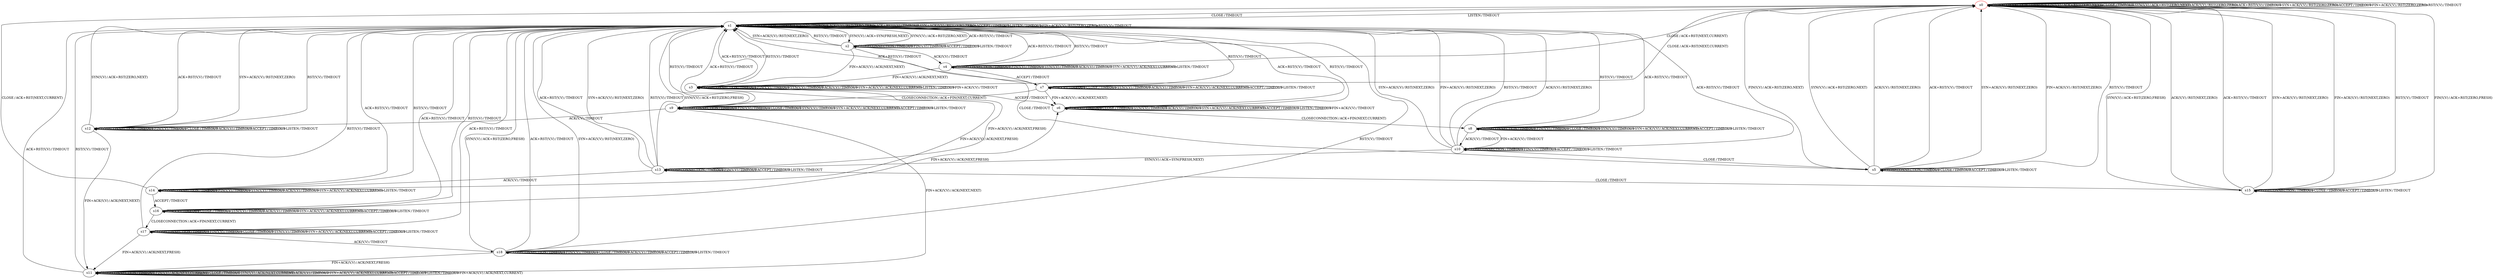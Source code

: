 digraph G {
label=""
s0 [color="red"]
s1
s2
s3
s4
s5
s6
s7
s8
s9
s10
s11
s12
s13
s14
s15
s16
s17
s18
s0 [label="s0"];
s0 -> s0[label=<<table border="0" cellpadding="1" cellspacing="0"><tr><td>CLOSECONNECTION</td><td>/</td><td>TIMEOUT</td></tr></table>>]
s0 -> s0[label=<<table border="0" cellpadding="1" cellspacing="0"><tr><td>FIN(V,V)</td><td>/</td><td>ACK+RST(ZERO,NEXT)</td></tr></table>>]
s0 -> s0[label=<<table border="0" cellpadding="1" cellspacing="0"><tr><td>CLOSE</td><td>/</td><td>TIMEOUT</td></tr></table>>]
s0 -> s0[label=<<table border="0" cellpadding="1" cellspacing="0"><tr><td>SYN(V,V)</td><td>/</td><td>ACK+RST(ZERO,NEXT)</td></tr></table>>]
s0 -> s0[label=<<table border="0" cellpadding="1" cellspacing="0"><tr><td>ACK(V,V)</td><td>/</td><td>RST(ZERO,ZERO)</td></tr></table>>]
s0 -> s0[label=<<table border="0" cellpadding="1" cellspacing="0"><tr><td>ACK+RST(V,V)</td><td>/</td><td>TIMEOUT</td></tr></table>>]
s0 -> s0[label=<<table border="0" cellpadding="1" cellspacing="0"><tr><td>SYN+ACK(V,V)</td><td>/</td><td>RST(ZERO,ZERO)</td></tr></table>>]
s0 -> s0[label=<<table border="0" cellpadding="1" cellspacing="0"><tr><td>ACCEPT</td><td>/</td><td>TIMEOUT</td></tr></table>>]
s0 -> s1[label=<<table border="0" cellpadding="1" cellspacing="0"><tr><td>LISTEN</td><td>/</td><td>TIMEOUT</td></tr></table>>]
s0 -> s0[label=<<table border="0" cellpadding="1" cellspacing="0"><tr><td>FIN+ACK(V,V)</td><td>/</td><td>RST(ZERO,ZERO)</td></tr></table>>]
s0 -> s0[label=<<table border="0" cellpadding="1" cellspacing="0"><tr><td>RST(V,V)</td><td>/</td><td>TIMEOUT</td></tr></table>>]
s1 [label="s1"];
s1 -> s1[label=<<table border="0" cellpadding="1" cellspacing="0"><tr><td>CLOSECONNECTION</td><td>/</td><td>TIMEOUT</td></tr></table>>]
s1 -> s1[label=<<table border="0" cellpadding="1" cellspacing="0"><tr><td>FIN(V,V)</td><td>/</td><td>TIMEOUT</td></tr></table>>]
s1 -> s0[label=<<table border="0" cellpadding="1" cellspacing="0"><tr><td>CLOSE</td><td>/</td><td>TIMEOUT</td></tr></table>>]
s1 -> s2[label=<<table border="0" cellpadding="1" cellspacing="0"><tr><td>SYN(V,V)</td><td>/</td><td>ACK+SYN(FRESH,NEXT)</td></tr></table>>]
s1 -> s1[label=<<table border="0" cellpadding="1" cellspacing="0"><tr><td>ACK(V,V)</td><td>/</td><td>RST(ZERO,ZERO)</td></tr></table>>]
s1 -> s1[label=<<table border="0" cellpadding="1" cellspacing="0"><tr><td>ACK+RST(V,V)</td><td>/</td><td>TIMEOUT</td></tr></table>>]
s1 -> s1[label=<<table border="0" cellpadding="1" cellspacing="0"><tr><td>SYN+ACK(V,V)</td><td>/</td><td>RST(ZERO,ZERO)</td></tr></table>>]
s1 -> s1[label=<<table border="0" cellpadding="1" cellspacing="0"><tr><td>ACCEPT</td><td>/</td><td>TIMEOUT</td></tr></table>>]
s1 -> s1[label=<<table border="0" cellpadding="1" cellspacing="0"><tr><td>LISTEN</td><td>/</td><td>TIMEOUT</td></tr></table>>]
s1 -> s1[label=<<table border="0" cellpadding="1" cellspacing="0"><tr><td>FIN+ACK(V,V)</td><td>/</td><td>RST(ZERO,ZERO)</td></tr></table>>]
s1 -> s1[label=<<table border="0" cellpadding="1" cellspacing="0"><tr><td>RST(V,V)</td><td>/</td><td>TIMEOUT</td></tr></table>>]
s2 [label="s2"];
s2 -> s2[label=<<table border="0" cellpadding="1" cellspacing="0"><tr><td>CLOSECONNECTION</td><td>/</td><td>TIMEOUT</td></tr></table>>]
s2 -> s2[label=<<table border="0" cellpadding="1" cellspacing="0"><tr><td>FIN(V,V)</td><td>/</td><td>TIMEOUT</td></tr></table>>]
s2 -> s5[label=<<table border="0" cellpadding="1" cellspacing="0"><tr><td>CLOSE</td><td>/</td><td>TIMEOUT</td></tr></table>>]
s2 -> s1[label=<<table border="0" cellpadding="1" cellspacing="0"><tr><td>SYN(V,V)</td><td>/</td><td>ACK+RST(ZERO,NEXT)</td></tr></table>>]
s2 -> s4[label=<<table border="0" cellpadding="1" cellspacing="0"><tr><td>ACK(V,V)</td><td>/</td><td>TIMEOUT</td></tr></table>>]
s2 -> s1[label=<<table border="0" cellpadding="1" cellspacing="0"><tr><td>ACK+RST(V,V)</td><td>/</td><td>TIMEOUT</td></tr></table>>]
s2 -> s1[label=<<table border="0" cellpadding="1" cellspacing="0"><tr><td>SYN+ACK(V,V)</td><td>/</td><td>RST(NEXT,ZERO)</td></tr></table>>]
s2 -> s2[label=<<table border="0" cellpadding="1" cellspacing="0"><tr><td>ACCEPT</td><td>/</td><td>TIMEOUT</td></tr></table>>]
s2 -> s2[label=<<table border="0" cellpadding="1" cellspacing="0"><tr><td>LISTEN</td><td>/</td><td>TIMEOUT</td></tr></table>>]
s2 -> s3[label=<<table border="0" cellpadding="1" cellspacing="0"><tr><td>FIN+ACK(V,V)</td><td>/</td><td>ACK(NEXT,NEXT)</td></tr></table>>]
s2 -> s1[label=<<table border="0" cellpadding="1" cellspacing="0"><tr><td>RST(V,V)</td><td>/</td><td>TIMEOUT</td></tr></table>>]
s3 [label="s3"];
s3 -> s3[label=<<table border="0" cellpadding="1" cellspacing="0"><tr><td>CLOSECONNECTION</td><td>/</td><td>TIMEOUT</td></tr></table>>]
s3 -> s3[label=<<table border="0" cellpadding="1" cellspacing="0"><tr><td>FIN(V,V)</td><td>/</td><td>TIMEOUT</td></tr></table>>]
s3 -> s0[label=<<table border="0" cellpadding="1" cellspacing="0"><tr><td>CLOSE</td><td>/</td><td>ACK+RST(NEXT,CURRENT)</td></tr></table>>]
s3 -> s3[label=<<table border="0" cellpadding="1" cellspacing="0"><tr><td>SYN(V,V)</td><td>/</td><td>TIMEOUT</td></tr></table>>]
s3 -> s3[label=<<table border="0" cellpadding="1" cellspacing="0"><tr><td>ACK(V,V)</td><td>/</td><td>TIMEOUT</td></tr></table>>]
s3 -> s1[label=<<table border="0" cellpadding="1" cellspacing="0"><tr><td>ACK+RST(V,V)</td><td>/</td><td>TIMEOUT</td></tr></table>>]
s3 -> s3[label=<<table border="0" cellpadding="1" cellspacing="0"><tr><td>SYN+ACK(V,V)</td><td>/</td><td>ACK(NEXT,CURRENT)</td></tr></table>>]
s3 -> s6[label=<<table border="0" cellpadding="1" cellspacing="0"><tr><td>ACCEPT</td><td>/</td><td>TIMEOUT</td></tr></table>>]
s3 -> s3[label=<<table border="0" cellpadding="1" cellspacing="0"><tr><td>LISTEN</td><td>/</td><td>TIMEOUT</td></tr></table>>]
s3 -> s3[label=<<table border="0" cellpadding="1" cellspacing="0"><tr><td>FIN+ACK(V,V)</td><td>/</td><td>TIMEOUT</td></tr></table>>]
s3 -> s1[label=<<table border="0" cellpadding="1" cellspacing="0"><tr><td>RST(V,V)</td><td>/</td><td>TIMEOUT</td></tr></table>>]
s4 [label="s4"];
s4 -> s4[label=<<table border="0" cellpadding="1" cellspacing="0"><tr><td>CLOSECONNECTION</td><td>/</td><td>TIMEOUT</td></tr></table>>]
s4 -> s4[label=<<table border="0" cellpadding="1" cellspacing="0"><tr><td>FIN(V,V)</td><td>/</td><td>TIMEOUT</td></tr></table>>]
s4 -> s0[label=<<table border="0" cellpadding="1" cellspacing="0"><tr><td>CLOSE</td><td>/</td><td>ACK+RST(NEXT,CURRENT)</td></tr></table>>]
s4 -> s4[label=<<table border="0" cellpadding="1" cellspacing="0"><tr><td>SYN(V,V)</td><td>/</td><td>TIMEOUT</td></tr></table>>]
s4 -> s4[label=<<table border="0" cellpadding="1" cellspacing="0"><tr><td>ACK(V,V)</td><td>/</td><td>TIMEOUT</td></tr></table>>]
s4 -> s1[label=<<table border="0" cellpadding="1" cellspacing="0"><tr><td>ACK+RST(V,V)</td><td>/</td><td>TIMEOUT</td></tr></table>>]
s4 -> s4[label=<<table border="0" cellpadding="1" cellspacing="0"><tr><td>SYN+ACK(V,V)</td><td>/</td><td>ACK(NEXT,CURRENT)</td></tr></table>>]
s4 -> s7[label=<<table border="0" cellpadding="1" cellspacing="0"><tr><td>ACCEPT</td><td>/</td><td>TIMEOUT</td></tr></table>>]
s4 -> s4[label=<<table border="0" cellpadding="1" cellspacing="0"><tr><td>LISTEN</td><td>/</td><td>TIMEOUT</td></tr></table>>]
s4 -> s3[label=<<table border="0" cellpadding="1" cellspacing="0"><tr><td>FIN+ACK(V,V)</td><td>/</td><td>ACK(NEXT,NEXT)</td></tr></table>>]
s4 -> s1[label=<<table border="0" cellpadding="1" cellspacing="0"><tr><td>RST(V,V)</td><td>/</td><td>TIMEOUT</td></tr></table>>]
s5 [label="s5"];
s5 -> s5[label=<<table border="0" cellpadding="1" cellspacing="0"><tr><td>CLOSECONNECTION</td><td>/</td><td>TIMEOUT</td></tr></table>>]
s5 -> s0[label=<<table border="0" cellpadding="1" cellspacing="0"><tr><td>FIN(V,V)</td><td>/</td><td>ACK+RST(ZERO,NEXT)</td></tr></table>>]
s5 -> s5[label=<<table border="0" cellpadding="1" cellspacing="0"><tr><td>CLOSE</td><td>/</td><td>TIMEOUT</td></tr></table>>]
s5 -> s0[label=<<table border="0" cellpadding="1" cellspacing="0"><tr><td>SYN(V,V)</td><td>/</td><td>ACK+RST(ZERO,NEXT)</td></tr></table>>]
s5 -> s0[label=<<table border="0" cellpadding="1" cellspacing="0"><tr><td>ACK(V,V)</td><td>/</td><td>RST(NEXT,ZERO)</td></tr></table>>]
s5 -> s0[label=<<table border="0" cellpadding="1" cellspacing="0"><tr><td>ACK+RST(V,V)</td><td>/</td><td>TIMEOUT</td></tr></table>>]
s5 -> s0[label=<<table border="0" cellpadding="1" cellspacing="0"><tr><td>SYN+ACK(V,V)</td><td>/</td><td>RST(NEXT,ZERO)</td></tr></table>>]
s5 -> s5[label=<<table border="0" cellpadding="1" cellspacing="0"><tr><td>ACCEPT</td><td>/</td><td>TIMEOUT</td></tr></table>>]
s5 -> s5[label=<<table border="0" cellpadding="1" cellspacing="0"><tr><td>LISTEN</td><td>/</td><td>TIMEOUT</td></tr></table>>]
s5 -> s0[label=<<table border="0" cellpadding="1" cellspacing="0"><tr><td>FIN+ACK(V,V)</td><td>/</td><td>RST(NEXT,ZERO)</td></tr></table>>]
s5 -> s0[label=<<table border="0" cellpadding="1" cellspacing="0"><tr><td>RST(V,V)</td><td>/</td><td>TIMEOUT</td></tr></table>>]
s6 [label="s6"];
s6 -> s8[label=<<table border="0" cellpadding="1" cellspacing="0"><tr><td>CLOSECONNECTION</td><td>/</td><td>ACK+FIN(NEXT,CURRENT)</td></tr></table>>]
s6 -> s6[label=<<table border="0" cellpadding="1" cellspacing="0"><tr><td>FIN(V,V)</td><td>/</td><td>TIMEOUT</td></tr></table>>]
s6 -> s6[label=<<table border="0" cellpadding="1" cellspacing="0"><tr><td>CLOSE</td><td>/</td><td>TIMEOUT</td></tr></table>>]
s6 -> s6[label=<<table border="0" cellpadding="1" cellspacing="0"><tr><td>SYN(V,V)</td><td>/</td><td>TIMEOUT</td></tr></table>>]
s6 -> s6[label=<<table border="0" cellpadding="1" cellspacing="0"><tr><td>ACK(V,V)</td><td>/</td><td>TIMEOUT</td></tr></table>>]
s6 -> s1[label=<<table border="0" cellpadding="1" cellspacing="0"><tr><td>ACK+RST(V,V)</td><td>/</td><td>TIMEOUT</td></tr></table>>]
s6 -> s6[label=<<table border="0" cellpadding="1" cellspacing="0"><tr><td>SYN+ACK(V,V)</td><td>/</td><td>ACK(NEXT,CURRENT)</td></tr></table>>]
s6 -> s6[label=<<table border="0" cellpadding="1" cellspacing="0"><tr><td>ACCEPT</td><td>/</td><td>TIMEOUT</td></tr></table>>]
s6 -> s6[label=<<table border="0" cellpadding="1" cellspacing="0"><tr><td>LISTEN</td><td>/</td><td>TIMEOUT</td></tr></table>>]
s6 -> s6[label=<<table border="0" cellpadding="1" cellspacing="0"><tr><td>FIN+ACK(V,V)</td><td>/</td><td>TIMEOUT</td></tr></table>>]
s6 -> s1[label=<<table border="0" cellpadding="1" cellspacing="0"><tr><td>RST(V,V)</td><td>/</td><td>TIMEOUT</td></tr></table>>]
s7 [label="s7"];
s7 -> s9[label=<<table border="0" cellpadding="1" cellspacing="0"><tr><td>CLOSECONNECTION</td><td>/</td><td>ACK+FIN(NEXT,CURRENT)</td></tr></table>>]
s7 -> s7[label=<<table border="0" cellpadding="1" cellspacing="0"><tr><td>FIN(V,V)</td><td>/</td><td>TIMEOUT</td></tr></table>>]
s7 -> s7[label=<<table border="0" cellpadding="1" cellspacing="0"><tr><td>CLOSE</td><td>/</td><td>TIMEOUT</td></tr></table>>]
s7 -> s7[label=<<table border="0" cellpadding="1" cellspacing="0"><tr><td>SYN(V,V)</td><td>/</td><td>TIMEOUT</td></tr></table>>]
s7 -> s7[label=<<table border="0" cellpadding="1" cellspacing="0"><tr><td>ACK(V,V)</td><td>/</td><td>TIMEOUT</td></tr></table>>]
s7 -> s1[label=<<table border="0" cellpadding="1" cellspacing="0"><tr><td>ACK+RST(V,V)</td><td>/</td><td>TIMEOUT</td></tr></table>>]
s7 -> s7[label=<<table border="0" cellpadding="1" cellspacing="0"><tr><td>SYN+ACK(V,V)</td><td>/</td><td>ACK(NEXT,CURRENT)</td></tr></table>>]
s7 -> s7[label=<<table border="0" cellpadding="1" cellspacing="0"><tr><td>ACCEPT</td><td>/</td><td>TIMEOUT</td></tr></table>>]
s7 -> s7[label=<<table border="0" cellpadding="1" cellspacing="0"><tr><td>LISTEN</td><td>/</td><td>TIMEOUT</td></tr></table>>]
s7 -> s6[label=<<table border="0" cellpadding="1" cellspacing="0"><tr><td>FIN+ACK(V,V)</td><td>/</td><td>ACK(NEXT,NEXT)</td></tr></table>>]
s7 -> s1[label=<<table border="0" cellpadding="1" cellspacing="0"><tr><td>RST(V,V)</td><td>/</td><td>TIMEOUT</td></tr></table>>]
s8 [label="s8"];
s8 -> s8[label=<<table border="0" cellpadding="1" cellspacing="0"><tr><td>CLOSECONNECTION</td><td>/</td><td>TIMEOUT</td></tr></table>>]
s8 -> s8[label=<<table border="0" cellpadding="1" cellspacing="0"><tr><td>FIN(V,V)</td><td>/</td><td>TIMEOUT</td></tr></table>>]
s8 -> s8[label=<<table border="0" cellpadding="1" cellspacing="0"><tr><td>CLOSE</td><td>/</td><td>TIMEOUT</td></tr></table>>]
s8 -> s8[label=<<table border="0" cellpadding="1" cellspacing="0"><tr><td>SYN(V,V)</td><td>/</td><td>TIMEOUT</td></tr></table>>]
s8 -> s10[label=<<table border="0" cellpadding="1" cellspacing="0"><tr><td>ACK(V,V)</td><td>/</td><td>TIMEOUT</td></tr></table>>]
s8 -> s1[label=<<table border="0" cellpadding="1" cellspacing="0"><tr><td>ACK+RST(V,V)</td><td>/</td><td>TIMEOUT</td></tr></table>>]
s8 -> s8[label=<<table border="0" cellpadding="1" cellspacing="0"><tr><td>SYN+ACK(V,V)</td><td>/</td><td>ACK(NEXT,CURRENT)</td></tr></table>>]
s8 -> s8[label=<<table border="0" cellpadding="1" cellspacing="0"><tr><td>ACCEPT</td><td>/</td><td>TIMEOUT</td></tr></table>>]
s8 -> s8[label=<<table border="0" cellpadding="1" cellspacing="0"><tr><td>LISTEN</td><td>/</td><td>TIMEOUT</td></tr></table>>]
s8 -> s10[label=<<table border="0" cellpadding="1" cellspacing="0"><tr><td>FIN+ACK(V,V)</td><td>/</td><td>TIMEOUT</td></tr></table>>]
s8 -> s1[label=<<table border="0" cellpadding="1" cellspacing="0"><tr><td>RST(V,V)</td><td>/</td><td>TIMEOUT</td></tr></table>>]
s9 [label="s9"];
s9 -> s9[label=<<table border="0" cellpadding="1" cellspacing="0"><tr><td>CLOSECONNECTION</td><td>/</td><td>TIMEOUT</td></tr></table>>]
s9 -> s9[label=<<table border="0" cellpadding="1" cellspacing="0"><tr><td>FIN(V,V)</td><td>/</td><td>TIMEOUT</td></tr></table>>]
s9 -> s9[label=<<table border="0" cellpadding="1" cellspacing="0"><tr><td>CLOSE</td><td>/</td><td>TIMEOUT</td></tr></table>>]
s9 -> s9[label=<<table border="0" cellpadding="1" cellspacing="0"><tr><td>SYN(V,V)</td><td>/</td><td>TIMEOUT</td></tr></table>>]
s9 -> s12[label=<<table border="0" cellpadding="1" cellspacing="0"><tr><td>ACK(V,V)</td><td>/</td><td>TIMEOUT</td></tr></table>>]
s9 -> s1[label=<<table border="0" cellpadding="1" cellspacing="0"><tr><td>ACK+RST(V,V)</td><td>/</td><td>TIMEOUT</td></tr></table>>]
s9 -> s9[label=<<table border="0" cellpadding="1" cellspacing="0"><tr><td>SYN+ACK(V,V)</td><td>/</td><td>ACK(NEXT,CURRENT)</td></tr></table>>]
s9 -> s9[label=<<table border="0" cellpadding="1" cellspacing="0"><tr><td>ACCEPT</td><td>/</td><td>TIMEOUT</td></tr></table>>]
s9 -> s9[label=<<table border="0" cellpadding="1" cellspacing="0"><tr><td>LISTEN</td><td>/</td><td>TIMEOUT</td></tr></table>>]
s9 -> s11[label=<<table border="0" cellpadding="1" cellspacing="0"><tr><td>FIN+ACK(V,V)</td><td>/</td><td>ACK(NEXT,NEXT)</td></tr></table>>]
s9 -> s1[label=<<table border="0" cellpadding="1" cellspacing="0"><tr><td>RST(V,V)</td><td>/</td><td>TIMEOUT</td></tr></table>>]
s10 [label="s10"];
s10 -> s10[label=<<table border="0" cellpadding="1" cellspacing="0"><tr><td>CLOSECONNECTION</td><td>/</td><td>TIMEOUT</td></tr></table>>]
s10 -> s10[label=<<table border="0" cellpadding="1" cellspacing="0"><tr><td>FIN(V,V)</td><td>/</td><td>TIMEOUT</td></tr></table>>]
s10 -> s5[label=<<table border="0" cellpadding="1" cellspacing="0"><tr><td>CLOSE</td><td>/</td><td>TIMEOUT</td></tr></table>>]
s10 -> s13[label=<<table border="0" cellpadding="1" cellspacing="0"><tr><td>SYN(V,V)</td><td>/</td><td>ACK+SYN(FRESH,NEXT)</td></tr></table>>]
s10 -> s1[label=<<table border="0" cellpadding="1" cellspacing="0"><tr><td>ACK(V,V)</td><td>/</td><td>RST(NEXT,ZERO)</td></tr></table>>]
s10 -> s1[label=<<table border="0" cellpadding="1" cellspacing="0"><tr><td>ACK+RST(V,V)</td><td>/</td><td>TIMEOUT</td></tr></table>>]
s10 -> s1[label=<<table border="0" cellpadding="1" cellspacing="0"><tr><td>SYN+ACK(V,V)</td><td>/</td><td>RST(NEXT,ZERO)</td></tr></table>>]
s10 -> s10[label=<<table border="0" cellpadding="1" cellspacing="0"><tr><td>ACCEPT</td><td>/</td><td>TIMEOUT</td></tr></table>>]
s10 -> s10[label=<<table border="0" cellpadding="1" cellspacing="0"><tr><td>LISTEN</td><td>/</td><td>TIMEOUT</td></tr></table>>]
s10 -> s1[label=<<table border="0" cellpadding="1" cellspacing="0"><tr><td>FIN+ACK(V,V)</td><td>/</td><td>RST(NEXT,ZERO)</td></tr></table>>]
s10 -> s1[label=<<table border="0" cellpadding="1" cellspacing="0"><tr><td>RST(V,V)</td><td>/</td><td>TIMEOUT</td></tr></table>>]
s11 [label="s11"];
s11 -> s11[label=<<table border="0" cellpadding="1" cellspacing="0"><tr><td>CLOSECONNECTION</td><td>/</td><td>TIMEOUT</td></tr></table>>]
s11 -> s11[label=<<table border="0" cellpadding="1" cellspacing="0"><tr><td>FIN(V,V)</td><td>/</td><td>ACK(NEXT,CURRENT)</td></tr></table>>]
s11 -> s11[label=<<table border="0" cellpadding="1" cellspacing="0"><tr><td>CLOSE</td><td>/</td><td>TIMEOUT</td></tr></table>>]
s11 -> s11[label=<<table border="0" cellpadding="1" cellspacing="0"><tr><td>SYN(V,V)</td><td>/</td><td>ACK(NEXT,CURRENT)</td></tr></table>>]
s11 -> s11[label=<<table border="0" cellpadding="1" cellspacing="0"><tr><td>ACK(V,V)</td><td>/</td><td>TIMEOUT</td></tr></table>>]
s11 -> s1[label=<<table border="0" cellpadding="1" cellspacing="0"><tr><td>ACK+RST(V,V)</td><td>/</td><td>TIMEOUT</td></tr></table>>]
s11 -> s11[label=<<table border="0" cellpadding="1" cellspacing="0"><tr><td>SYN+ACK(V,V)</td><td>/</td><td>ACK(NEXT,CURRENT)</td></tr></table>>]
s11 -> s11[label=<<table border="0" cellpadding="1" cellspacing="0"><tr><td>ACCEPT</td><td>/</td><td>TIMEOUT</td></tr></table>>]
s11 -> s11[label=<<table border="0" cellpadding="1" cellspacing="0"><tr><td>LISTEN</td><td>/</td><td>TIMEOUT</td></tr></table>>]
s11 -> s11[label=<<table border="0" cellpadding="1" cellspacing="0"><tr><td>FIN+ACK(V,V)</td><td>/</td><td>ACK(NEXT,CURRENT)</td></tr></table>>]
s11 -> s1[label=<<table border="0" cellpadding="1" cellspacing="0"><tr><td>RST(V,V)</td><td>/</td><td>TIMEOUT</td></tr></table>>]
s12 [label="s12"];
s12 -> s12[label=<<table border="0" cellpadding="1" cellspacing="0"><tr><td>CLOSECONNECTION</td><td>/</td><td>TIMEOUT</td></tr></table>>]
s12 -> s12[label=<<table border="0" cellpadding="1" cellspacing="0"><tr><td>FIN(V,V)</td><td>/</td><td>TIMEOUT</td></tr></table>>]
s12 -> s12[label=<<table border="0" cellpadding="1" cellspacing="0"><tr><td>CLOSE</td><td>/</td><td>TIMEOUT</td></tr></table>>]
s12 -> s1[label=<<table border="0" cellpadding="1" cellspacing="0"><tr><td>SYN(V,V)</td><td>/</td><td>ACK+RST(ZERO,NEXT)</td></tr></table>>]
s12 -> s12[label=<<table border="0" cellpadding="1" cellspacing="0"><tr><td>ACK(V,V)</td><td>/</td><td>TIMEOUT</td></tr></table>>]
s12 -> s1[label=<<table border="0" cellpadding="1" cellspacing="0"><tr><td>ACK+RST(V,V)</td><td>/</td><td>TIMEOUT</td></tr></table>>]
s12 -> s1[label=<<table border="0" cellpadding="1" cellspacing="0"><tr><td>SYN+ACK(V,V)</td><td>/</td><td>RST(NEXT,ZERO)</td></tr></table>>]
s12 -> s12[label=<<table border="0" cellpadding="1" cellspacing="0"><tr><td>ACCEPT</td><td>/</td><td>TIMEOUT</td></tr></table>>]
s12 -> s12[label=<<table border="0" cellpadding="1" cellspacing="0"><tr><td>LISTEN</td><td>/</td><td>TIMEOUT</td></tr></table>>]
s12 -> s11[label=<<table border="0" cellpadding="1" cellspacing="0"><tr><td>FIN+ACK(V,V)</td><td>/</td><td>ACK(NEXT,NEXT)</td></tr></table>>]
s12 -> s1[label=<<table border="0" cellpadding="1" cellspacing="0"><tr><td>RST(V,V)</td><td>/</td><td>TIMEOUT</td></tr></table>>]
s13 [label="s13"];
s13 -> s13[label=<<table border="0" cellpadding="1" cellspacing="0"><tr><td>CLOSECONNECTION</td><td>/</td><td>TIMEOUT</td></tr></table>>]
s13 -> s13[label=<<table border="0" cellpadding="1" cellspacing="0"><tr><td>FIN(V,V)</td><td>/</td><td>TIMEOUT</td></tr></table>>]
s13 -> s15[label=<<table border="0" cellpadding="1" cellspacing="0"><tr><td>CLOSE</td><td>/</td><td>TIMEOUT</td></tr></table>>]
s13 -> s1[label=<<table border="0" cellpadding="1" cellspacing="0"><tr><td>SYN(V,V)</td><td>/</td><td>ACK+RST(ZERO,FRESH)</td></tr></table>>]
s13 -> s14[label=<<table border="0" cellpadding="1" cellspacing="0"><tr><td>ACK(V,V)</td><td>/</td><td>TIMEOUT</td></tr></table>>]
s13 -> s1[label=<<table border="0" cellpadding="1" cellspacing="0"><tr><td>ACK+RST(V,V)</td><td>/</td><td>TIMEOUT</td></tr></table>>]
s13 -> s1[label=<<table border="0" cellpadding="1" cellspacing="0"><tr><td>SYN+ACK(V,V)</td><td>/</td><td>RST(NEXT,ZERO)</td></tr></table>>]
s13 -> s13[label=<<table border="0" cellpadding="1" cellspacing="0"><tr><td>ACCEPT</td><td>/</td><td>TIMEOUT</td></tr></table>>]
s13 -> s13[label=<<table border="0" cellpadding="1" cellspacing="0"><tr><td>LISTEN</td><td>/</td><td>TIMEOUT</td></tr></table>>]
s13 -> s3[label=<<table border="0" cellpadding="1" cellspacing="0"><tr><td>FIN+ACK(V,V)</td><td>/</td><td>ACK(NEXT,FRESH)</td></tr></table>>]
s13 -> s1[label=<<table border="0" cellpadding="1" cellspacing="0"><tr><td>RST(V,V)</td><td>/</td><td>TIMEOUT</td></tr></table>>]
s14 [label="s14"];
s14 -> s14[label=<<table border="0" cellpadding="1" cellspacing="0"><tr><td>CLOSECONNECTION</td><td>/</td><td>TIMEOUT</td></tr></table>>]
s14 -> s14[label=<<table border="0" cellpadding="1" cellspacing="0"><tr><td>FIN(V,V)</td><td>/</td><td>TIMEOUT</td></tr></table>>]
s14 -> s0[label=<<table border="0" cellpadding="1" cellspacing="0"><tr><td>CLOSE</td><td>/</td><td>ACK+RST(NEXT,CURRENT)</td></tr></table>>]
s14 -> s14[label=<<table border="0" cellpadding="1" cellspacing="0"><tr><td>SYN(V,V)</td><td>/</td><td>TIMEOUT</td></tr></table>>]
s14 -> s14[label=<<table border="0" cellpadding="1" cellspacing="0"><tr><td>ACK(V,V)</td><td>/</td><td>TIMEOUT</td></tr></table>>]
s14 -> s1[label=<<table border="0" cellpadding="1" cellspacing="0"><tr><td>ACK+RST(V,V)</td><td>/</td><td>TIMEOUT</td></tr></table>>]
s14 -> s14[label=<<table border="0" cellpadding="1" cellspacing="0"><tr><td>SYN+ACK(V,V)</td><td>/</td><td>ACK(NEXT,CURRENT)</td></tr></table>>]
s14 -> s16[label=<<table border="0" cellpadding="1" cellspacing="0"><tr><td>ACCEPT</td><td>/</td><td>TIMEOUT</td></tr></table>>]
s14 -> s14[label=<<table border="0" cellpadding="1" cellspacing="0"><tr><td>LISTEN</td><td>/</td><td>TIMEOUT</td></tr></table>>]
s14 -> s3[label=<<table border="0" cellpadding="1" cellspacing="0"><tr><td>FIN+ACK(V,V)</td><td>/</td><td>ACK(NEXT,FRESH)</td></tr></table>>]
s14 -> s1[label=<<table border="0" cellpadding="1" cellspacing="0"><tr><td>RST(V,V)</td><td>/</td><td>TIMEOUT</td></tr></table>>]
s15 [label="s15"];
s15 -> s15[label=<<table border="0" cellpadding="1" cellspacing="0"><tr><td>CLOSECONNECTION</td><td>/</td><td>TIMEOUT</td></tr></table>>]
s15 -> s0[label=<<table border="0" cellpadding="1" cellspacing="0"><tr><td>FIN(V,V)</td><td>/</td><td>ACK+RST(ZERO,FRESH)</td></tr></table>>]
s15 -> s15[label=<<table border="0" cellpadding="1" cellspacing="0"><tr><td>CLOSE</td><td>/</td><td>TIMEOUT</td></tr></table>>]
s15 -> s0[label=<<table border="0" cellpadding="1" cellspacing="0"><tr><td>SYN(V,V)</td><td>/</td><td>ACK+RST(ZERO,FRESH)</td></tr></table>>]
s15 -> s0[label=<<table border="0" cellpadding="1" cellspacing="0"><tr><td>ACK(V,V)</td><td>/</td><td>RST(NEXT,ZERO)</td></tr></table>>]
s15 -> s0[label=<<table border="0" cellpadding="1" cellspacing="0"><tr><td>ACK+RST(V,V)</td><td>/</td><td>TIMEOUT</td></tr></table>>]
s15 -> s0[label=<<table border="0" cellpadding="1" cellspacing="0"><tr><td>SYN+ACK(V,V)</td><td>/</td><td>RST(NEXT,ZERO)</td></tr></table>>]
s15 -> s15[label=<<table border="0" cellpadding="1" cellspacing="0"><tr><td>ACCEPT</td><td>/</td><td>TIMEOUT</td></tr></table>>]
s15 -> s15[label=<<table border="0" cellpadding="1" cellspacing="0"><tr><td>LISTEN</td><td>/</td><td>TIMEOUT</td></tr></table>>]
s15 -> s0[label=<<table border="0" cellpadding="1" cellspacing="0"><tr><td>FIN+ACK(V,V)</td><td>/</td><td>RST(NEXT,ZERO)</td></tr></table>>]
s15 -> s0[label=<<table border="0" cellpadding="1" cellspacing="0"><tr><td>RST(V,V)</td><td>/</td><td>TIMEOUT</td></tr></table>>]
s16 [label="s16"];
s16 -> s17[label=<<table border="0" cellpadding="1" cellspacing="0"><tr><td>CLOSECONNECTION</td><td>/</td><td>ACK+FIN(NEXT,CURRENT)</td></tr></table>>]
s16 -> s16[label=<<table border="0" cellpadding="1" cellspacing="0"><tr><td>FIN(V,V)</td><td>/</td><td>TIMEOUT</td></tr></table>>]
s16 -> s16[label=<<table border="0" cellpadding="1" cellspacing="0"><tr><td>CLOSE</td><td>/</td><td>TIMEOUT</td></tr></table>>]
s16 -> s16[label=<<table border="0" cellpadding="1" cellspacing="0"><tr><td>SYN(V,V)</td><td>/</td><td>TIMEOUT</td></tr></table>>]
s16 -> s16[label=<<table border="0" cellpadding="1" cellspacing="0"><tr><td>ACK(V,V)</td><td>/</td><td>TIMEOUT</td></tr></table>>]
s16 -> s1[label=<<table border="0" cellpadding="1" cellspacing="0"><tr><td>ACK+RST(V,V)</td><td>/</td><td>TIMEOUT</td></tr></table>>]
s16 -> s16[label=<<table border="0" cellpadding="1" cellspacing="0"><tr><td>SYN+ACK(V,V)</td><td>/</td><td>ACK(NEXT,CURRENT)</td></tr></table>>]
s16 -> s16[label=<<table border="0" cellpadding="1" cellspacing="0"><tr><td>ACCEPT</td><td>/</td><td>TIMEOUT</td></tr></table>>]
s16 -> s16[label=<<table border="0" cellpadding="1" cellspacing="0"><tr><td>LISTEN</td><td>/</td><td>TIMEOUT</td></tr></table>>]
s16 -> s6[label=<<table border="0" cellpadding="1" cellspacing="0"><tr><td>FIN+ACK(V,V)</td><td>/</td><td>ACK(NEXT,FRESH)</td></tr></table>>]
s16 -> s1[label=<<table border="0" cellpadding="1" cellspacing="0"><tr><td>RST(V,V)</td><td>/</td><td>TIMEOUT</td></tr></table>>]
s17 [label="s17"];
s17 -> s17[label=<<table border="0" cellpadding="1" cellspacing="0"><tr><td>CLOSECONNECTION</td><td>/</td><td>TIMEOUT</td></tr></table>>]
s17 -> s17[label=<<table border="0" cellpadding="1" cellspacing="0"><tr><td>FIN(V,V)</td><td>/</td><td>TIMEOUT</td></tr></table>>]
s17 -> s17[label=<<table border="0" cellpadding="1" cellspacing="0"><tr><td>CLOSE</td><td>/</td><td>TIMEOUT</td></tr></table>>]
s17 -> s17[label=<<table border="0" cellpadding="1" cellspacing="0"><tr><td>SYN(V,V)</td><td>/</td><td>TIMEOUT</td></tr></table>>]
s17 -> s18[label=<<table border="0" cellpadding="1" cellspacing="0"><tr><td>ACK(V,V)</td><td>/</td><td>TIMEOUT</td></tr></table>>]
s17 -> s1[label=<<table border="0" cellpadding="1" cellspacing="0"><tr><td>ACK+RST(V,V)</td><td>/</td><td>TIMEOUT</td></tr></table>>]
s17 -> s17[label=<<table border="0" cellpadding="1" cellspacing="0"><tr><td>SYN+ACK(V,V)</td><td>/</td><td>ACK(NEXT,CURRENT)</td></tr></table>>]
s17 -> s17[label=<<table border="0" cellpadding="1" cellspacing="0"><tr><td>ACCEPT</td><td>/</td><td>TIMEOUT</td></tr></table>>]
s17 -> s17[label=<<table border="0" cellpadding="1" cellspacing="0"><tr><td>LISTEN</td><td>/</td><td>TIMEOUT</td></tr></table>>]
s17 -> s11[label=<<table border="0" cellpadding="1" cellspacing="0"><tr><td>FIN+ACK(V,V)</td><td>/</td><td>ACK(NEXT,FRESH)</td></tr></table>>]
s17 -> s1[label=<<table border="0" cellpadding="1" cellspacing="0"><tr><td>RST(V,V)</td><td>/</td><td>TIMEOUT</td></tr></table>>]
s18 [label="s18"];
s18 -> s18[label=<<table border="0" cellpadding="1" cellspacing="0"><tr><td>CLOSECONNECTION</td><td>/</td><td>TIMEOUT</td></tr></table>>]
s18 -> s18[label=<<table border="0" cellpadding="1" cellspacing="0"><tr><td>FIN(V,V)</td><td>/</td><td>TIMEOUT</td></tr></table>>]
s18 -> s18[label=<<table border="0" cellpadding="1" cellspacing="0"><tr><td>CLOSE</td><td>/</td><td>TIMEOUT</td></tr></table>>]
s18 -> s1[label=<<table border="0" cellpadding="1" cellspacing="0"><tr><td>SYN(V,V)</td><td>/</td><td>ACK+RST(ZERO,FRESH)</td></tr></table>>]
s18 -> s18[label=<<table border="0" cellpadding="1" cellspacing="0"><tr><td>ACK(V,V)</td><td>/</td><td>TIMEOUT</td></tr></table>>]
s18 -> s1[label=<<table border="0" cellpadding="1" cellspacing="0"><tr><td>ACK+RST(V,V)</td><td>/</td><td>TIMEOUT</td></tr></table>>]
s18 -> s1[label=<<table border="0" cellpadding="1" cellspacing="0"><tr><td>SYN+ACK(V,V)</td><td>/</td><td>RST(NEXT,ZERO)</td></tr></table>>]
s18 -> s18[label=<<table border="0" cellpadding="1" cellspacing="0"><tr><td>ACCEPT</td><td>/</td><td>TIMEOUT</td></tr></table>>]
s18 -> s18[label=<<table border="0" cellpadding="1" cellspacing="0"><tr><td>LISTEN</td><td>/</td><td>TIMEOUT</td></tr></table>>]
s18 -> s11[label=<<table border="0" cellpadding="1" cellspacing="0"><tr><td>FIN+ACK(V,V)</td><td>/</td><td>ACK(NEXT,FRESH)</td></tr></table>>]
s18 -> s1[label=<<table border="0" cellpadding="1" cellspacing="0"><tr><td>RST(V,V)</td><td>/</td><td>TIMEOUT</td></tr></table>>]
}
